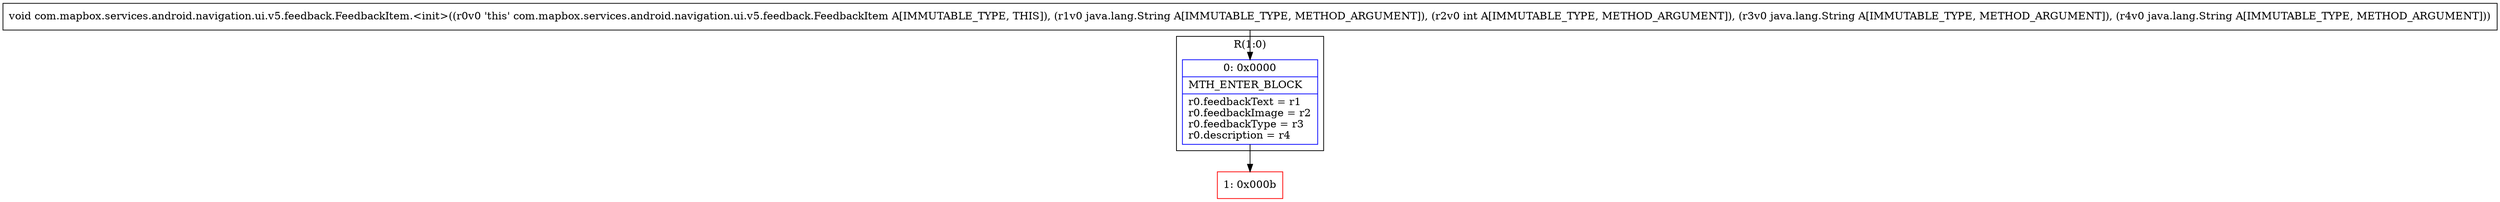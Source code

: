 digraph "CFG forcom.mapbox.services.android.navigation.ui.v5.feedback.FeedbackItem.\<init\>(Ljava\/lang\/String;ILjava\/lang\/String;Ljava\/lang\/String;)V" {
subgraph cluster_Region_1599667416 {
label = "R(1:0)";
node [shape=record,color=blue];
Node_0 [shape=record,label="{0\:\ 0x0000|MTH_ENTER_BLOCK\l|r0.feedbackText = r1\lr0.feedbackImage = r2\lr0.feedbackType = r3\lr0.description = r4\l}"];
}
Node_1 [shape=record,color=red,label="{1\:\ 0x000b}"];
MethodNode[shape=record,label="{void com.mapbox.services.android.navigation.ui.v5.feedback.FeedbackItem.\<init\>((r0v0 'this' com.mapbox.services.android.navigation.ui.v5.feedback.FeedbackItem A[IMMUTABLE_TYPE, THIS]), (r1v0 java.lang.String A[IMMUTABLE_TYPE, METHOD_ARGUMENT]), (r2v0 int A[IMMUTABLE_TYPE, METHOD_ARGUMENT]), (r3v0 java.lang.String A[IMMUTABLE_TYPE, METHOD_ARGUMENT]), (r4v0 java.lang.String A[IMMUTABLE_TYPE, METHOD_ARGUMENT])) }"];
MethodNode -> Node_0;
Node_0 -> Node_1;
}

